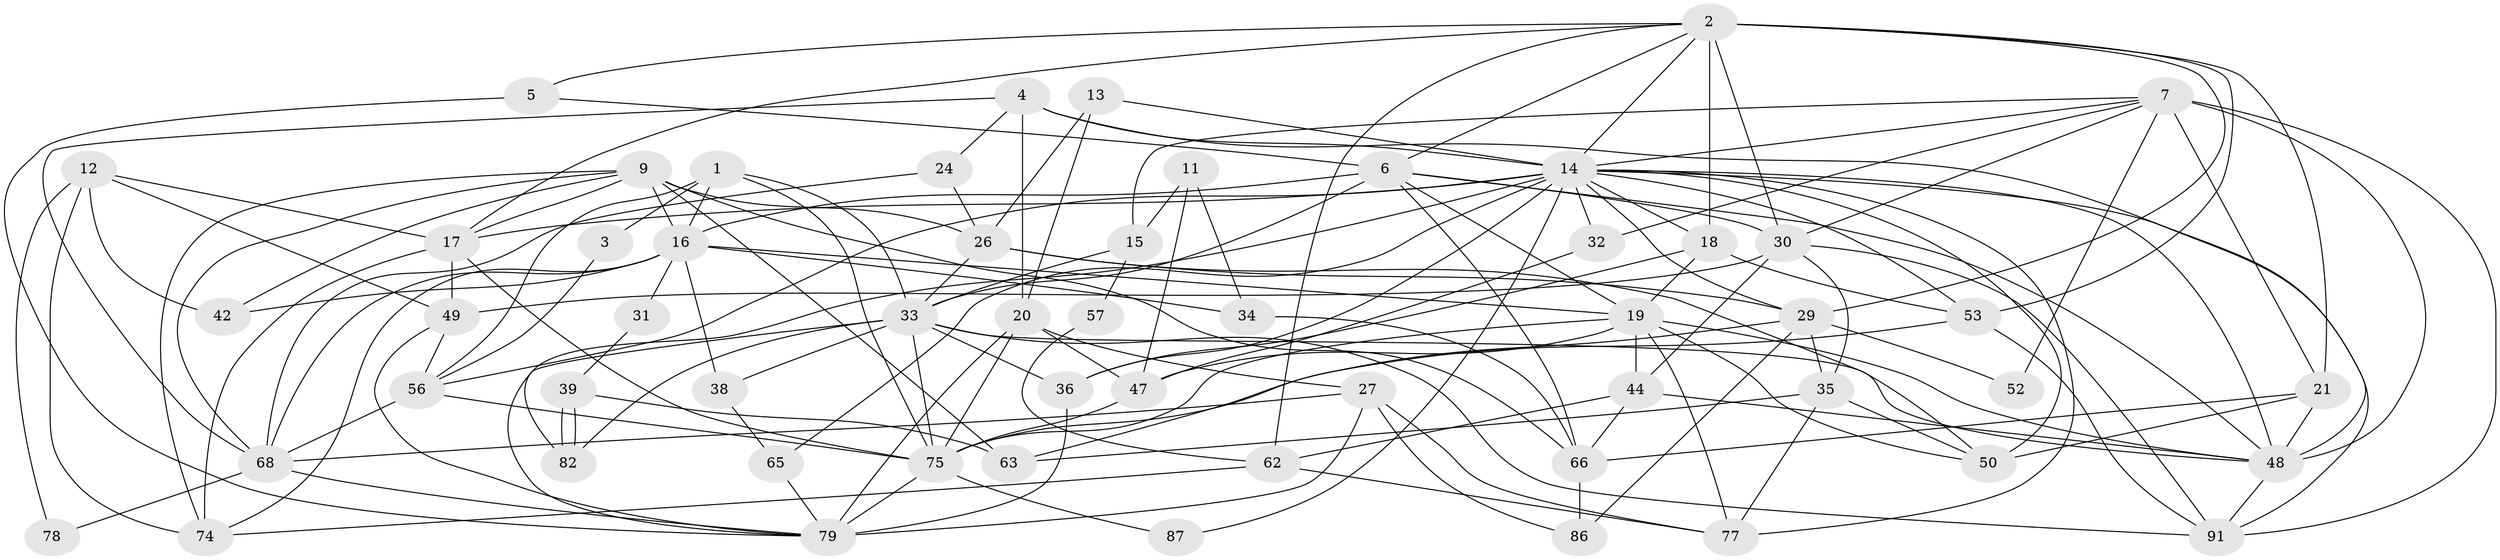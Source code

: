 // original degree distribution, {5: 0.18584070796460178, 7: 0.035398230088495575, 2: 0.1504424778761062, 4: 0.22123893805309736, 3: 0.3008849557522124, 6: 0.07079646017699115, 8: 0.008849557522123894, 9: 0.02654867256637168}
// Generated by graph-tools (version 1.1) at 2025/18/03/04/25 18:18:57]
// undirected, 56 vertices, 153 edges
graph export_dot {
graph [start="1"]
  node [color=gray90,style=filled];
  1;
  2 [super="+69+41+58"];
  3;
  4 [super="+84"];
  5 [super="+112"];
  6 [super="+10+109+71"];
  7 [super="+8"];
  9 [super="+43"];
  11;
  12 [super="+61"];
  13;
  14 [super="+85+55+83+40+103"];
  15 [super="+28"];
  16 [super="+51+23+73"];
  17 [super="+76+64"];
  18 [super="+22"];
  19 [super="+45"];
  20 [super="+25"];
  21;
  24;
  26 [super="+72"];
  27;
  29;
  30 [super="+98"];
  31;
  32 [super="+95"];
  33 [super="+59+80"];
  34;
  35;
  36;
  38;
  39;
  42 [super="+106"];
  44 [super="+70"];
  47 [super="+89"];
  48 [super="+54"];
  49;
  50 [super="+90"];
  52;
  53 [super="+110"];
  56 [super="+102"];
  57;
  62;
  63;
  65;
  66 [super="+94"];
  68;
  74 [super="+100"];
  75 [super="+105+93+101"];
  77;
  78;
  79 [super="+88"];
  82;
  86;
  87;
  91 [super="+104"];
  1 -- 33;
  1 -- 3;
  1 -- 75;
  1 -- 56;
  1 -- 16;
  2 -- 21;
  2 -- 62;
  2 -- 6;
  2 -- 29 [weight=2];
  2 -- 30;
  2 -- 17;
  2 -- 14;
  2 -- 53;
  2 -- 5;
  2 -- 18;
  3 -- 56;
  4 -- 24;
  4 -- 68;
  4 -- 48;
  4 -- 20;
  4 -- 14;
  5 -- 6;
  5 -- 79;
  6 -- 16 [weight=2];
  6 -- 48;
  6 -- 19;
  6 -- 33;
  6 -- 66;
  6 -- 30;
  7 -- 48;
  7 -- 32;
  7 -- 14;
  7 -- 15;
  7 -- 52;
  7 -- 21;
  7 -- 91;
  7 -- 30;
  9 -- 26;
  9 -- 66;
  9 -- 42;
  9 -- 68;
  9 -- 63;
  9 -- 17;
  9 -- 16;
  9 -- 74;
  11 -- 47;
  11 -- 34;
  11 -- 15;
  12 -- 49;
  12 -- 17;
  12 -- 74;
  12 -- 42;
  12 -- 78;
  13 -- 20;
  13 -- 14;
  13 -- 26;
  14 -- 65;
  14 -- 77;
  14 -- 87;
  14 -- 82;
  14 -- 29 [weight=2];
  14 -- 36 [weight=2];
  14 -- 17 [weight=3];
  14 -- 32;
  14 -- 48;
  14 -- 18;
  14 -- 50;
  14 -- 56;
  14 -- 91;
  14 -- 53;
  15 -- 57;
  15 -- 33;
  16 -- 19;
  16 -- 38;
  16 -- 74;
  16 -- 34;
  16 -- 68;
  16 -- 31;
  16 -- 42;
  17 -- 75;
  17 -- 49;
  17 -- 74;
  18 -- 36;
  18 -- 19;
  18 -- 53;
  19 -- 48;
  19 -- 50;
  19 -- 75;
  19 -- 44 [weight=2];
  19 -- 77;
  19 -- 47;
  20 -- 27;
  20 -- 79;
  20 -- 75;
  20 -- 47;
  21 -- 66;
  21 -- 50 [weight=2];
  21 -- 48;
  24 -- 68;
  24 -- 26;
  26 -- 50;
  26 -- 29;
  26 -- 33;
  27 -- 68;
  27 -- 77;
  27 -- 79;
  27 -- 86;
  29 -- 35;
  29 -- 52;
  29 -- 63;
  29 -- 86;
  30 -- 35;
  30 -- 49;
  30 -- 91;
  30 -- 44;
  31 -- 39;
  32 -- 47;
  33 -- 79;
  33 -- 48;
  33 -- 82;
  33 -- 36;
  33 -- 38;
  33 -- 91;
  33 -- 75;
  34 -- 66;
  35 -- 50;
  35 -- 63;
  35 -- 77;
  36 -- 79;
  38 -- 65;
  39 -- 82;
  39 -- 82;
  39 -- 63;
  44 -- 66;
  44 -- 62;
  44 -- 48;
  47 -- 75;
  48 -- 91;
  49 -- 56;
  49 -- 79;
  53 -- 91;
  53 -- 75;
  56 -- 68 [weight=2];
  56 -- 75 [weight=2];
  57 -- 62;
  62 -- 77;
  62 -- 74;
  65 -- 79;
  66 -- 86;
  68 -- 78;
  68 -- 79;
  75 -- 87;
  75 -- 79 [weight=2];
}
